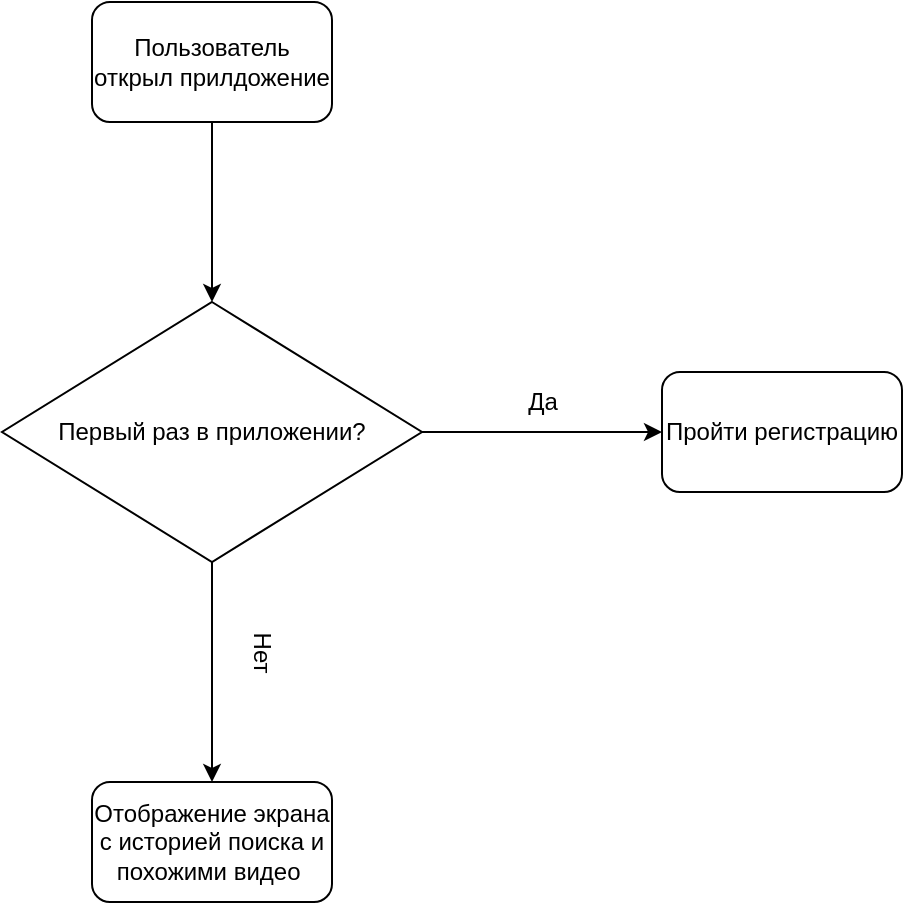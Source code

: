 <mxfile version="22.1.0" type="github">
  <diagram name="Страница — 1" id="lcnbrxtdZJ4LXQc_jd3y">
    <mxGraphModel dx="1434" dy="783" grid="1" gridSize="10" guides="1" tooltips="1" connect="1" arrows="1" fold="1" page="1" pageScale="1" pageWidth="827" pageHeight="1169" math="0" shadow="0">
      <root>
        <mxCell id="0" />
        <mxCell id="1" parent="0" />
        <mxCell id="vgEqtioRTdBNw5Qe8ReT-1" value="Пользователь открыл прилдожение" style="rounded=1;whiteSpace=wrap;html=1;" vertex="1" parent="1">
          <mxGeometry x="135" y="90" width="120" height="60" as="geometry" />
        </mxCell>
        <mxCell id="vgEqtioRTdBNw5Qe8ReT-4" style="edgeStyle=orthogonalEdgeStyle;rounded=0;orthogonalLoop=1;jettySize=auto;html=1;exitX=1;exitY=0.5;exitDx=0;exitDy=0;" edge="1" parent="1" source="vgEqtioRTdBNw5Qe8ReT-2">
          <mxGeometry relative="1" as="geometry">
            <mxPoint x="420" y="305" as="targetPoint" />
          </mxGeometry>
        </mxCell>
        <mxCell id="vgEqtioRTdBNw5Qe8ReT-8" style="edgeStyle=orthogonalEdgeStyle;rounded=0;orthogonalLoop=1;jettySize=auto;html=1;exitX=0.5;exitY=1;exitDx=0;exitDy=0;entryX=0.5;entryY=0;entryDx=0;entryDy=0;" edge="1" parent="1" source="vgEqtioRTdBNw5Qe8ReT-2" target="vgEqtioRTdBNw5Qe8ReT-7">
          <mxGeometry relative="1" as="geometry" />
        </mxCell>
        <mxCell id="vgEqtioRTdBNw5Qe8ReT-2" value="Первый раз в приложении?" style="rhombus;whiteSpace=wrap;html=1;" vertex="1" parent="1">
          <mxGeometry x="90" y="240" width="210" height="130" as="geometry" />
        </mxCell>
        <mxCell id="vgEqtioRTdBNw5Qe8ReT-3" value="" style="endArrow=classic;html=1;rounded=0;exitX=0.5;exitY=1;exitDx=0;exitDy=0;entryX=0.5;entryY=0;entryDx=0;entryDy=0;" edge="1" parent="1" source="vgEqtioRTdBNw5Qe8ReT-1" target="vgEqtioRTdBNw5Qe8ReT-2">
          <mxGeometry width="50" height="50" relative="1" as="geometry">
            <mxPoint x="390" y="430" as="sourcePoint" />
            <mxPoint x="440" y="380" as="targetPoint" />
          </mxGeometry>
        </mxCell>
        <mxCell id="vgEqtioRTdBNw5Qe8ReT-5" value="Пройти регистрацию" style="rounded=1;whiteSpace=wrap;html=1;" vertex="1" parent="1">
          <mxGeometry x="420" y="275" width="120" height="60" as="geometry" />
        </mxCell>
        <mxCell id="vgEqtioRTdBNw5Qe8ReT-6" value="Да" style="text;html=1;align=center;verticalAlign=middle;resizable=0;points=[];autosize=1;strokeColor=none;fillColor=none;" vertex="1" parent="1">
          <mxGeometry x="340" y="275" width="40" height="30" as="geometry" />
        </mxCell>
        <mxCell id="vgEqtioRTdBNw5Qe8ReT-7" value="Отображение экрана с историей поиска и похожими видео&amp;nbsp;" style="rounded=1;whiteSpace=wrap;html=1;" vertex="1" parent="1">
          <mxGeometry x="135" y="480" width="120" height="60" as="geometry" />
        </mxCell>
        <mxCell id="vgEqtioRTdBNw5Qe8ReT-9" value="Нет" style="text;html=1;align=center;verticalAlign=middle;resizable=0;points=[];autosize=1;strokeColor=none;fillColor=none;rotation=90;" vertex="1" parent="1">
          <mxGeometry x="200" y="400" width="40" height="30" as="geometry" />
        </mxCell>
      </root>
    </mxGraphModel>
  </diagram>
</mxfile>
